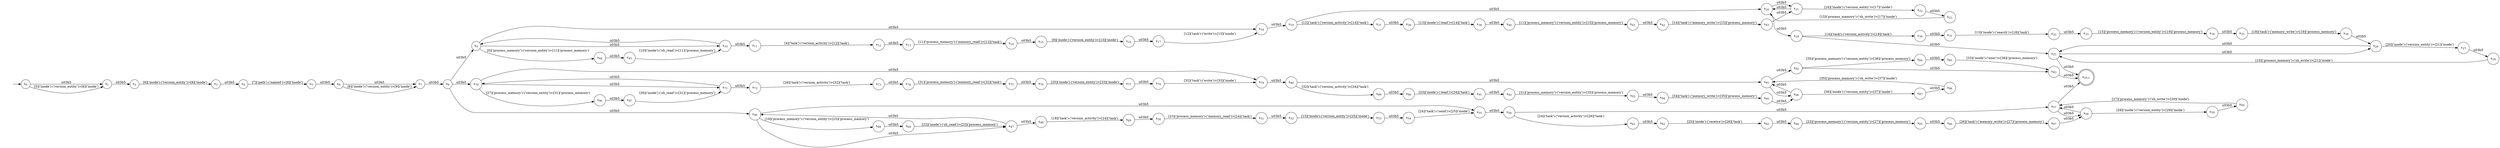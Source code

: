 digraph NFA {
    rankdir = LR;
    I [style = invis];
    I -> S0;
    S0 [label = <s<sub>0</sub>>, shape = circle];
    S1 [label = <s<sub>1</sub>>, shape = circle];
    S2 [label = <s<sub>2</sub>>, shape = circle];
    S3 [label = <s<sub>3</sub>>, shape = circle];
    S4 [label = <s<sub>4</sub>>, shape = circle];
    S5 [label = <s<sub>5</sub>>, shape = circle];
    S6 [label = <s<sub>6</sub>>, shape = circle];
    S7 [label = <s<sub>7</sub>>, shape = circle];
    S8 [label = <s<sub>8</sub>>, shape = circle];
    S9 [label = <s<sub>9</sub>>, shape = circle];
    S10 [label = <s<sub>10</sub>>, shape = circle];
    S10 -> S9 [label = "\u03b5"];
    S11 [label = <s<sub>11</sub>>, shape = circle];
    S12 [label = <s<sub>12</sub>>, shape = circle];
    S13 [label = <s<sub>13</sub>>, shape = circle];
    S14 [label = <s<sub>14</sub>>, shape = circle];
    S15 [label = <s<sub>15</sub>>, shape = circle];
    S16 [label = <s<sub>16</sub>>, shape = circle];
    S17 [label = <s<sub>17</sub>>, shape = circle];
    S18 [label = <s<sub>18</sub>>, shape = circle];
    S19 [label = <s<sub>19</sub>>, shape = circle];
    S20 [label = <s<sub>20</sub>>, shape = circle];
    S21 [label = <s<sub>21</sub>>, shape = circle];
    S21 -> S20 [label = "\u03b5"];
    S22 [label = <s<sub>22</sub>>, shape = circle];
    S23 [label = <s<sub>23</sub>>, shape = circle];
    S23 -> S20 [label = "[15]('process_memory')-('sh_write')>[17]('inode')"];
    S22 -> S23 [label = "\u03b5"];
    S21 -> S22 [label = "[16]('inode')-('version_entity')>[17]('inode')"];
    S20 -> S21 [label = "\u03b5"];
    S24 [label = <s<sub>24</sub>>, shape = circle];
    S25 [label = <s<sub>25</sub>>, shape = circle];
    S26 [label = <s<sub>26</sub>>, shape = circle];
    S26 -> S25 [label = "\u03b5"];
    S27 [label = <s<sub>27</sub>>, shape = circle];
    S28 [label = <s<sub>28</sub>>, shape = circle];
    S28 -> S25 [label = "[19]('process_memory')-('sh_write')>[21]('inode')"];
    S27 -> S28 [label = "\u03b5"];
    S26 -> S27 [label = "[20]('inode')-('version_entity')>[21]('inode')"];
    S25 -> S26 [label = "\u03b5"];
    S29 [label = <s<sub>29,1</sub>>, shape = circle, peripheries = 2];
    S25 -> S29 [label = "\u03b5"];
    S24 -> S25 [label = "\u03b5"];
    S30 [label = <s<sub>30</sub>>, shape = circle];
    S31 [label = <s<sub>31</sub>>, shape = circle];
    S32 [label = <s<sub>32</sub>>, shape = circle];
    S33 [label = <s<sub>33</sub>>, shape = circle];
    S34 [label = <s<sub>34</sub>>, shape = circle];
    S35 [label = <s<sub>35</sub>>, shape = circle];
    S36 [label = <s<sub>36</sub>>, shape = circle];
    S36 -> S26 [label = "\u03b5"];
    S35 -> S36 [label = "[18]('task')-('memory_write')>[19]('process_memory')"];
    S34 -> S35 [label = "\u03b5"];
    S33 -> S34 [label = "[15]('process_memory')-('version_entity')>[19]('process_memory')"];
    S32 -> S33 [label = "\u03b5"];
    S31 -> S32 [label = "[13]('inode')-('search')>[18]('task')"];
    S30 -> S31 [label = "\u03b5"];
    S24 -> S30 [label = "[14]('task')-('version_activity')>[18]('task')"];
    S20 -> S24 [label = "\u03b5"];
    S19 -> S20 [label = "\u03b5"];
    S37 [label = <s<sub>37</sub>>, shape = circle];
    S38 [label = <s<sub>38</sub>>, shape = circle];
    S39 [label = <s<sub>39</sub>>, shape = circle];
    S40 [label = <s<sub>40</sub>>, shape = circle];
    S41 [label = <s<sub>41</sub>>, shape = circle];
    S42 [label = <s<sub>42</sub>>, shape = circle];
    S43 [label = <s<sub>43</sub>>, shape = circle];
    S43 -> S21 [label = "\u03b5"];
    S42 -> S43 [label = "[14]('task')-('memory_write')>[15]('process_memory')"];
    S41 -> S42 [label = "\u03b5"];
    S40 -> S41 [label = "[11]('process_memory')-('version_entity')>[15]('process_memory')"];
    S39 -> S40 [label = "\u03b5"];
    S38 -> S39 [label = "[13]('inode')-('read')>[14]('task')"];
    S37 -> S38 [label = "\u03b5"];
    S19 -> S37 [label = "[12]('task')-('version_activity')>[14]('task')"];
    S18 -> S19 [label = "\u03b5"];
    S17 -> S18 [label = "[12]('task')-('write')>[13]('inode')"];
    S16 -> S17 [label = "\u03b5"];
    S15 -> S16 [label = "[9]('inode')-('version_entity')>[13]('inode')"];
    S14 -> S15 [label = "\u03b5"];
    S13 -> S14 [label = "[11]('process_memory')-('memory_read')>[12]('task')"];
    S12 -> S13 [label = "\u03b5"];
    S11 -> S12 [label = "[4]('task')-('version_activity')>[12]('task')"];
    S10 -> S11 [label = "\u03b5"];
    S9 -> S10 [label = "\u03b5"];
    S44 [label = <s<sub>44</sub>>, shape = circle];
    S45 [label = <s<sub>45</sub>>, shape = circle];
    S45 -> S10 [label = "[10]('inode')-('sh_read')>[11]('process_memory')"];
    S44 -> S45 [label = "\u03b5"];
    S9 -> S44 [label = "[0]('process_memory')-('version_entity')>[11]('process_memory')"];
    S9 -> S18 [label = "\u03b5"];
    S8 -> S9 [label = "\u03b5"];
    S46 [label = <s<sub>46</sub>>, shape = circle];
    S47 [label = <s<sub>47</sub>>, shape = circle];
    S47 -> S46 [label = "\u03b5"];
    S48 [label = <s<sub>48</sub>>, shape = circle];
    S49 [label = <s<sub>49</sub>>, shape = circle];
    S50 [label = <s<sub>50</sub>>, shape = circle];
    S51 [label = <s<sub>51</sub>>, shape = circle];
    S52 [label = <s<sub>52</sub>>, shape = circle];
    S53 [label = <s<sub>53</sub>>, shape = circle];
    S54 [label = <s<sub>54</sub>>, shape = circle];
    S55 [label = <s<sub>55</sub>>, shape = circle];
    S56 [label = <s<sub>56</sub>>, shape = circle];
    S57 [label = <s<sub>57</sub>>, shape = circle];
    S58 [label = <s<sub>58</sub>>, shape = circle];
    S58 -> S57 [label = "\u03b5"];
    S59 [label = <s<sub>59</sub>>, shape = circle];
    S60 [label = <s<sub>60</sub>>, shape = circle];
    S60 -> S57 [label = "[27]('process_memory')-('sh_write')>[29]('inode')"];
    S59 -> S60 [label = "\u03b5"];
    S58 -> S59 [label = "[28]('inode')-('version_entity')>[29]('inode')"];
    S57 -> S58 [label = "\u03b5"];
    S57 -> S29 [label = "\u03b5"];
    S56 -> S57 [label = "\u03b5"];
    S61 [label = <s<sub>61</sub>>, shape = circle];
    S62 [label = <s<sub>62</sub>>, shape = circle];
    S63 [label = <s<sub>63</sub>>, shape = circle];
    S64 [label = <s<sub>64</sub>>, shape = circle];
    S65 [label = <s<sub>65</sub>>, shape = circle];
    S66 [label = <s<sub>66</sub>>, shape = circle];
    S67 [label = <s<sub>67</sub>>, shape = circle];
    S67 -> S58 [label = "\u03b5"];
    S66 -> S67 [label = "[26]('task')-('memory_write')>[27]('process_memory')"];
    S65 -> S66 [label = "\u03b5"];
    S64 -> S65 [label = "[23]('process_memory')-('version_entity')>[27]('process_memory')"];
    S63 -> S64 [label = "\u03b5"];
    S62 -> S63 [label = "[25]('inode')-('receive')>[26]('task')"];
    S61 -> S62 [label = "\u03b5"];
    S56 -> S61 [label = "[24]('task')-('version_activity')>[26]('task')"];
    S55 -> S56 [label = "\u03b5"];
    S54 -> S55 [label = "[24]('task')-('send')>[25]('inode')"];
    S53 -> S54 [label = "\u03b5"];
    S52 -> S53 [label = "[13]('inode')-('version_entity')>[25]('inode')"];
    S51 -> S52 [label = "\u03b5"];
    S50 -> S51 [label = "[23]('process_memory')-('memory_read')>[24]('task')"];
    S49 -> S50 [label = "\u03b5"];
    S48 -> S49 [label = "[18]('task')-('version_activity')>[24]('task')"];
    S47 -> S48 [label = "\u03b5"];
    S46 -> S47 [label = "\u03b5"];
    S46 -> S55 [label = "\u03b5"];
    S68 [label = <s<sub>68</sub>>, shape = circle];
    S69 [label = <s<sub>69</sub>>, shape = circle];
    S69 -> S47 [label = "[22]('inode')-('sh_read')>[23]('process_memory')"];
    S68 -> S69 [label = "\u03b5"];
    S46 -> S68 [label = "[19]('process_memory')-('version_entity')>[23]('process_memory')"];
    S8 -> S46 [label = "\u03b5"];
    S70 [label = <s<sub>70</sub>>, shape = circle];
    S71 [label = <s<sub>71</sub>>, shape = circle];
    S72 [label = <s<sub>72</sub>>, shape = circle];
    S73 [label = <s<sub>73</sub>>, shape = circle];
    S74 [label = <s<sub>74</sub>>, shape = circle];
    S75 [label = <s<sub>75</sub>>, shape = circle];
    S76 [label = <s<sub>76</sub>>, shape = circle];
    S77 [label = <s<sub>77</sub>>, shape = circle];
    S78 [label = <s<sub>78</sub>>, shape = circle];
    S79 [label = <s<sub>79</sub>>, shape = circle];
    S80 [label = <s<sub>80</sub>>, shape = circle];
    S81 [label = <s<sub>81</sub>>, shape = circle];
    S82 [label = <s<sub>82</sub>>, shape = circle];
    S83 [label = <s<sub>83</sub>>, shape = circle];
    S83 -> S29 [label = "\u03b5"];
    S82 -> S83 [label = "\u03b5"];
    S84 [label = <s<sub>84</sub>>, shape = circle];
    S85 [label = <s<sub>85</sub>>, shape = circle];
    S85 -> S83 [label = "[33]('inode')-('exec')>[38]('process_memory')"];
    S84 -> S85 [label = "\u03b5"];
    S82 -> S84 [label = "[35]('process_memory')-('version_entity')>[38]('process_memory')"];
    S81 -> S82 [label = "\u03b5"];
    S86 [label = <s<sub>86</sub>>, shape = circle];
    S86 -> S81 [label = "\u03b5"];
    S87 [label = <s<sub>87</sub>>, shape = circle];
    S88 [label = <s<sub>88</sub>>, shape = circle];
    S88 -> S81 [label = "[35]('process_memory')-('sh_write')>[37]('inode')"];
    S87 -> S88 [label = "\u03b5"];
    S86 -> S87 [label = "[36]('inode')-('version_entity')>[37]('inode')"];
    S81 -> S86 [label = "\u03b5"];
    S80 -> S81 [label = "\u03b5"];
    S89 [label = <s<sub>89</sub>>, shape = circle];
    S90 [label = <s<sub>90</sub>>, shape = circle];
    S91 [label = <s<sub>91</sub>>, shape = circle];
    S92 [label = <s<sub>92</sub>>, shape = circle];
    S93 [label = <s<sub>93</sub>>, shape = circle];
    S94 [label = <s<sub>94</sub>>, shape = circle];
    S95 [label = <s<sub>95</sub>>, shape = circle];
    S95 -> S86 [label = "\u03b5"];
    S94 -> S95 [label = "[34]('task')-('memory_write')>[35]('process_memory')"];
    S93 -> S94 [label = "\u03b5"];
    S92 -> S93 [label = "[31]('process_memory')-('version_entity')>[35]('process_memory')"];
    S91 -> S92 [label = "\u03b5"];
    S90 -> S91 [label = "[33]('inode')-('read')>[34]('task')"];
    S89 -> S90 [label = "\u03b5"];
    S80 -> S89 [label = "[32]('task')-('version_activity')>[34]('task')"];
    S79 -> S80 [label = "\u03b5"];
    S78 -> S79 [label = "[32]('task')-('write')>[33]('inode')"];
    S77 -> S78 [label = "\u03b5"];
    S76 -> S77 [label = "[25]('inode')-('version_entity')>[33]('inode')"];
    S75 -> S76 [label = "\u03b5"];
    S74 -> S75 [label = "[31]('process_memory')-('memory_read')>[32]('task')"];
    S73 -> S74 [label = "\u03b5"];
    S72 -> S73 [label = "[26]('task')-('version_activity')>[32]('task')"];
    S71 -> S72 [label = "\u03b5"];
    S71 -> S70 [label = "\u03b5"];
    S70 -> S71 [label = "\u03b5"];
    S70 -> S79 [label = "\u03b5"];
    S96 [label = <s<sub>96</sub>>, shape = circle];
    S97 [label = <s<sub>97</sub>>, shape = circle];
    S97 -> S71 [label = "[30]('inode')-('sh_read')>[31]('process_memory')"];
    S96 -> S97 [label = "\u03b5"];
    S70 -> S96 [label = "[27]('process_memory')-('version_entity')>[31]('process_memory')"];
    S8 -> S70 [label = "\u03b5"];
    S7 -> S8 [label = "\u03b5"];
    S6 -> S7 [label = "\u03b5"];
    S6 -> S7 [label = "[8]('inode')-('version_entity')>[9]('inode')"];
    S5 -> S6 [label = "\u03b5"];
    S4 -> S5 [label = "[7]('path')-('named')>[8]('inode')"];
    S3 -> S4 [label = "\u03b5"];
    S2 -> S3 [label = "[6]('inode')-('version_entity')>[8]('inode')"];
    S1 -> S2 [label = "\u03b5"];
    S0 -> S1 [label = "\u03b5"];
    S0 -> S1 [label = "[5]('inode')-('version_entity')>[6]('inode')"];
}
